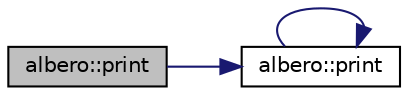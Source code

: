 digraph "albero::print"
{
 // LATEX_PDF_SIZE
  edge [fontname="Helvetica",fontsize="10",labelfontname="Helvetica",labelfontsize="10"];
  node [fontname="Helvetica",fontsize="10",shape=record];
  rankdir="LR";
  Node1 [label="albero::print",height=0.2,width=0.4,color="black", fillcolor="grey75", style="filled", fontcolor="black",tooltip="recursive function for printing all the data elements in order"];
  Node1 -> Node2 [color="midnightblue",fontsize="10",style="solid",fontname="Helvetica"];
  Node2 [label="albero::print",height=0.2,width=0.4,color="black", fillcolor="white", style="filled",URL="$classalbero.html#a743b9c855317721470f6f293771cf4df",tooltip="print function for serializing the data in the structure"];
  Node2 -> Node2 [color="midnightblue",fontsize="10",style="solid",fontname="Helvetica"];
}
